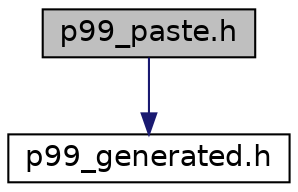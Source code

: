 digraph "p99_paste.h"
{
 // LATEX_PDF_SIZE
  edge [fontname="Helvetica",fontsize="14",labelfontname="Helvetica",labelfontsize="14"];
  node [fontname="Helvetica",fontsize="14",shape=record];
  Node1 [label="p99_paste.h",height=0.2,width=0.4,color="black", fillcolor="grey75", style="filled", fontcolor="black",tooltip="macros that paste tokens in a predictable way"];
  Node1 -> Node2 [color="midnightblue",fontsize="14",style="solid",fontname="Helvetica"];
  Node2 [label="p99_generated.h",height=0.2,width=0.4,color="black", fillcolor="white", style="filled",URL="$p99__generated_8h.html",tooltip="automatically generated macros to handle variadic macros."];
}
